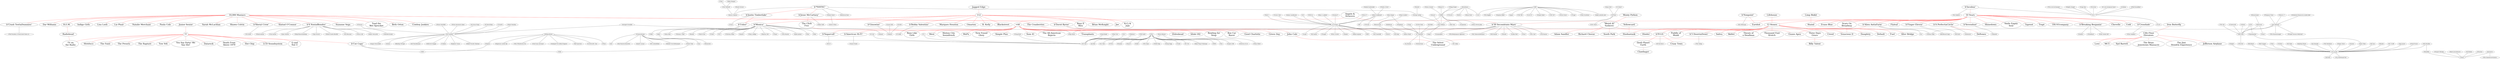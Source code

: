 strict graph "" {
	node [label="\N"];
	1	 [fontsize=30,
		height=0.4722222222222222,
		label="10,000 Maniacs",
		level=1,
		pos="12807.950000000037,1839.6700000000108",
		weight=185348,
		width=2.9444444444444446];
	1002	 [fontsize=30,
		height=0.4722222222222222,
		label="Indigo Girls",
		level=1,
		pos="14840.660000000024,-1811.400000000056",
		weight=175174,
		width=2.111111111111111];
	1 -- 1002	 [color=red];
	1272	 [fontsize=30,
		height=0.4722222222222222,
		label="Lisa Loeb",
		level=1,
		pos="8958.360000000015,639.0899999999824",
		weight=274835,
		width=1.8194444444444444];
	1 -- 1272	 [color=red];
	1279	 [fontsize=30,
		height=0.4722222222222222,
		label="Liz Phair",
		level=1,
		pos="8302.520000000019,-1316.7400000000293",
		weight=271289,
		width=1.625];
	1 -- 1279	 [color=red];
	1497	 [fontsize=30,
		height=0.4722222222222222,
		label="Natalie Merchant",
		level=1,
		pos="12496.370000000035,-2476.71000000002",
		weight=241734,
		width=3.1527777777777777];
	1 -- 1497	 [color=red];
	1605	 [fontsize=30,
		height=0.4722222222222222,
		label="Paula Cole",
		level=1,
		pos="8689.939999999973,4943.179999999986",
		weight=176111,
		width=2.0416666666666665];
	1 -- 1605	 [color=red];
	1716	 [fontsize=30,
		height=0.4722222222222222,
		label="R.E.M.",
		level=1,
		pos="12770.330000000022,8193.659999999996",
		weight=1314084,
		width=1.2777777777777777];
	1 -- 1716	 [color=red];
	1793	 [fontsize=30,
		height=0.4722222222222222,
		label="Sarah McLachlan",
		level=1,
		pos="13995.020000000035,5873.390000000003",
		weight=691754,
		width=3.25];
	1 -- 1793	 [color=red];
	1835	 [fontsize=30,
		height=0.4722222222222222,
		label="Shawn Colvin",
		level=1,
		pos="9497.71999999999,6622.7799999999925",
		weight=171442,
		width=2.5555555555555554];
	1 -- 1835	 [color=red];
	1839	 [fontsize=30,
		height=0.4722222222222222,
		label="b'Sheryl Crow'",
		level=1,
		pos="11413.960000000025,5871.279999999992",
		weight=605660,
		width=2.2777777777777777];
	1 -- 1839	 [color=red];
	1860	 [fontsize=30,
		height=0.4722222222222222,
		label="Sinéad O'Connor",
		level=1,
		pos="16382.820000000043,4281.469999999998",
		weight=431116,
		width=3.1944444444444446];
	1 -- 1860	 [color=red];
	19	 [fontsize=30,
		height=0.4722222222222222,
		label="b'4 Non\\nBlondes'",
		level=1,
		pos="16136.940000000015,6320.650000000005",
		weight=176534,
		width=2.9722222222222223];
	1 -- 19	 [color=red];
	1992	 [fontsize=30,
		height=0.4722222222222222,
		label="Suzanne Vega",
		level=1,
		pos="10103.010000000007,-1725.020000000015",
		weight=365231,
		width=2.736111111111111];
	1 -- 1992	 [color=red];
	2101	 [fontsize=30,
		height=0.4722222222222222,
		label="The Cranberries",
		level=1,
		pos="7030.800000000005,1876.7399999999934",
		weight=1000991,
		width=3.013888888888889];
	1 -- 2101	 [color=red];
	2331	 [fontsize=30,
		height=0.4722222222222222,
		label="Toad the\nWet Sprocket",
		level=1,
		pos="14307.420000000035,-3926.170000000019",
		weight=155873,
		width=4.5];
	1 -- 2331	 [color=red];
	248	 [fontsize=30,
		height=0.4722222222222222,
		label="Beth Orton",
		level=1,
		pos="16209.160000000033,334.6999999999596",
		weight=312380,
		width=2.0277777777777777];
	1 -- 248	 [color=red];
	500	 [fontsize=30,
		height=0.4722222222222222,
		label="Cowboy Junkies",
		level=1,
		pos="10854.600000000002,-3662.4500000000307",
		weight=137255,
		width=3.0416666666666665];
	1 -- 500	 [color=red];
	504	 [fontsize=30,
		height=0.4722222222222222,
		label="b'Crash Test\\nDummies'",
		level=1,
		pos="17055.650000000038,-2139.320000000018",
		weight=186053,
		width=4.152777777777778];
	1 -- 504	 [color=red];
	545	 [fontsize=30,
		height=0.4722222222222222,
		label="Dar Williams",
		level=1,
		pos="8978.3,3109.6900000000055",
		weight=143227,
		width=2.3472222222222223];
	1 -- 545	 [color=red];
	554	 [fontsize=30,
		height=0.4722222222222222,
		label="b'David Byrne'",
		level=1,
		pos="16949.180000000008,2268.65999999999",
		weight=155448,
		width=2.2777777777777777];
	1 -- 554	 [color=red];
	1686	 [fontsize=30,
		height=0.4722222222222222,
		label=Radiohead,
		level=1,
		pos="12477.27,10983.830000000002",
		weight=2082607,
		width=2.0277777777777777];
	1716 -- 1686	 [color=red];
	1538	 [label="b'No Doubt'",
		level=2,
		pos="9365.146944668057,11796.72796017689"];
	1839 -- 1538;
	965	 [label="b'Hootie &\\nthe Blowfish'",
		level=2,
		pos="19875.87512217325,11353.435770986362"];
	19 -- 965;
	869	 [label="b'Gin Blossoms'",
		level=2,
		pos="13620.547114506833,8190.11756108662"];
	19 -- 869;
	2410	 [label="b'Veruca Salt'",
		level=2,
		pos="21169.725770986377,2581.7148778267765"];
	19 -- 2410;
	58	 [label="b'Alanis Morissette'",
		level=2,
		pos="13035.668336885581,5863.204716190816"];
	19 -- 58;
	1393	 [label="b'Meredith Brooks'",
		level=2,
		pos="15222.049432381638,12523.19332622887"];
	19 -- 1393;
	1871	 [label="b'Skunk Anansie'",
		level=2,
		pos="22339.48332622888,7235.540567618382"];
	19 -- 1871;
	1909	 [label="b'Soul Asylum'",
		level=2,
		pos="16594.385283809206,3219.3783368855725"];
	19 -- 1909;
	1080	 [label="b'Joan Osborne'",
		level=2,
		pos="14791.867658509345,5515.935190153831"];
	19 -- 1080;
	572	 [label="b'Deep Blue\\nSomething'",
		level=2,
		pos="17665.30189956421,12401.166291271973"];
	19 -- 572;
	1923	 [label="b'Spin Doctors'",
		level=2,
		pos="12918.080760615321,11700.939365962684"];
	19 -- 1923;
	911	 [fontsize=30,
		height=0.4722222222222222,
		label="Guano Apes",
		level=1,
		pos="4927.140000000005,650.9399999999769",
		weight=484215,
		width=2.3194444444444446];
	2101 -- 911	 [color=red];
	2217	 [label="b'The Presidents of the\\nUnited States of...'",
		level=2,
		pos="21631.331305198415,-6425.543169379015"];
	504 -- 2217;
	1091	 [fontsize=30,
		height=0.4722222222222222,
		label="John Cale",
		level=1,
		pos="19258.06000000003,1143.4599999999919",
		weight=123519,
		width=1.8888888888888888];
	554 -- 1091	 [color=red];
	2306	 [label="b'Thomas Dolby'",
		level=2,
		pos="16983.315897465498,2461.5900764404014"];
	554 -- 2306;
	10	 [fontsize=30,
		height=0.4722222222222222,
		label="b'*NSYNC'",
		level=1,
		pos="-20904.58000000001,5177.410000000001",
		weight=286836,
		width=1.625];
	1064	 [fontsize=30,
		height=0.4722222222222222,
		label="b'Jesse McCartney'",
		level=1,
		pos="-22669.83000000003,2849.1799999999957",
		weight=202719,
		width=3.2222222222222223];
	10 -- 1064	 [color=red];
	1143	 [fontsize=30,
		height=0.4722222222222222,
		label="b'Justin Timberlake'",
		level=1,
		pos="-18329.089999999997,6736.0399999999945",
		weight=972050,
		width=3.2777777777777777];
	10 -- 1143	 [color=red];
	1065	 [label="b'Jessica Simpson'",
		level=2,
		pos="-25100.29458891041,9836.22396418314"];
	10 -- 1065;
	1799	 [label="b'Savage Garden'",
		level=2,
		pos="-20380.1156763862,4595.058254477107"];
	10 -- 1799;
	1331	 [label="b'Mandy Moore'",
		level=2,
		pos="-19988.01412323487,11379.705982780339"];
	10 -- 1331;
	199	 [label="b'Backstreet Boys'",
		level=2,
		pos="-27168.65009711813,4912.8456735043155"];
	10 -- 199;
	2093	 [fontsize=30,
		height=0.4722222222222222,
		label="The Click\nFive",
		level=1,
		pos="-21931.369999999988,198.43999999997413",
		weight=111724,
		width=2.875];
	1064 -- 2093	 [color=red];
	958	 [label="b'Hilary Duff'",
		level=2,
		pos="-28828.410487494868,4024.10759075228"];
	1064 -- 958;
	2391	 [fontsize=30,
		height=0.4722222222222222,
		label="b'Usher'",
		level=1,
		pos="-15648.470000000012,8536.149999999994",
		weight=546757,
		width=1.125];
	1143 -- 2391	 [color=red];
	461	 [label="b'Ciara'",
		level=2,
		pos="-14957.46119290797,1450.144839135518"];
	1143 -- 461;
	1000	 [fontsize=30,
		height=0.4722222222222222,
		label="b'Incubus'",
		level=1,
		pos="-3458.3799999999974,-8167.220000000022",
		weight=1214650,
		width=1.4722222222222223];
	2	 [fontsize=30,
		height=0.4722222222222222,
		label="10 Years",
		level=1,
		pos="145.15999999998166,-3690.600000000035",
		weight=168158,
		width=1.6805555555555556];
	1000 -- 2	 [color=red];
	15	 [label="b'311'",
		level=2,
		pos="-7389.781729470938,-13051.137372967773"];
	1000 -- 15;
	808	 [label="b'Foo Fighters'",
		level=2,
		pos="-2847.8903283790205,-8658.645216183886"];
	1000 -- 808;
	14	 [fontsize=30,
		height=0.4722222222222222,
		label="b'30 Seconds\\nto Mars'",
		level=1,
		pos="-5284.489999999998,180.37000000001626",
		weight=723734,
		width=3.9444444444444446];
	2 -- 14	 [color=red];
	4	 [fontsize=30,
		height=0.4722222222222222,
		label="12 Stones",
		level=1,
		pos="-2232.0699999999997,8515.259999999995",
		weight=201699,
		width=1.8888888888888888];
	2 -- 4	 [color=red];
	1934	 [fontsize=30,
		height=0.4722222222222222,
		label=Staind,
		level=1,
		pos="2210.429999999995,-10221.310000000023",
		weight=597418,
		width=1.1944444444444444];
	2 -- 1934	 [color=red];
	139	 [fontsize=30,
		height=0.4722222222222222,
		label="b'A Perfect\\nCircle'",
		level=1,
		pos="4605.200000000015,-7619.770000000018",
		weight=766161,
		width=3.138888888888889];
	2 -- 139	 [color=red];
	675	 [fontsize=30,
		height=0.4722222222222222,
		label=Earshot,
		level=1,
		pos="805.4000000000015,428.2299999999941",
		weight=110482,
		width=1.4444444444444444];
	2 -- 675	 [color=red];
	1804	 [fontsize=30,
		height=0.4722222222222222,
		label="Scars On\nBroadway",
		level=1,
		pos="6261.02,-4703.960000000023",
		weight=111533,
		width=3.9444444444444446];
	2 -- 1804	 [color=red];
	1829	 [fontsize=30,
		height=0.4722222222222222,
		label="b'Sevendust'",
		level=1,
		pos="171.61000000000422,-8122.280000000029",
		weight=253569,
		width=1.9722222222222223];
	2 -- 1829	 [color=red];
	1841	 [fontsize=30,
		height=0.4722222222222222,
		label=Shinedown,
		level=1,
		pos="-2838.9299999999857,-9923.96000000001",
		weight=169326,
		width=2.0694444444444446];
	2 -- 1841	 [color=red];
	1883	 [fontsize=30,
		height=0.4722222222222222,
		label="Smile Empty\nSoul",
		level=1,
		pos="-3375.6500000000087,-6278.360000000025",
		weight=149344,
		width=3.5277777777777777];
	2 -- 1883	 [color=red];
	2011	 [fontsize=30,
		height=0.4722222222222222,
		label=Taproot,
		level=1,
		pos="2210.530000000006,-7138.300000000002",
		weight=212719,
		width=1.4444444444444444];
	2 -- 2011	 [color=red];
	2356	 [fontsize=30,
		height=0.4722222222222222,
		label=Trapt,
		level=1,
		pos="-2597.3299999999945,-619.030000000007",
		weight=315592,
		width=0.9861111111111112];
	2 -- 2356	 [color=red];
	2364	 [fontsize=30,
		height=0.4722222222222222,
		label=TRUSTcompany,
		level=1,
		pos="-5055.78999999999,-4502.570000000037",
		weight=128688,
		width=3.0833333333333335];
	2 -- 2364	 [color=red];
	349	 [fontsize=30,
		height=0.4722222222222222,
		label="b'Breaking Benjamin'",
		level=1,
		pos="3716.249999999998,-5345.34000000003",
		weight=568249,
		width=3.5];
	2 -- 349	 [color=red];
	439	 [fontsize=30,
		height=0.4722222222222222,
		label=Chevelle,
		level=1,
		pos="-1058.039999999979,-8517.620000000035",
		weight=404631,
		width=1.625];
	2 -- 439	 [color=red];
	482	 [fontsize=30,
		height=0.4722222222222222,
		label=Cold,
		level=1,
		pos="3915.3700000000063,-2787.4400000000396",
		weight=240430,
		width=0.8611111111111112];
	2 -- 482	 [color=red];
	511	 [fontsize=30,
		height=0.4722222222222222,
		label="b'Crossfade'",
		level=1,
		pos="-5490.779999999999,-6296.100000000034",
		weight=257392,
		width=1.9027777777777777];
	2 -- 511	 [color=red];
	752	 [fontsize=30,
		height=0.4722222222222222,
		label="Evans Blue",
		level=1,
		pos="-4559.269999999997,-1808.450000000009",
		weight=112431,
		width=2.111111111111111];
	2 -- 752	 [color=red];
	77	 [fontsize=30,
		height=0.4722222222222222,
		label="b'Alien Ant\\nFarm'",
		level=1,
		pos="3047.899999999998,-728.190000000026",
		weight=481750,
		width=3.0];
	2 -- 77	 [color=red];
	789	 [fontsize=30,
		height=0.4722222222222222,
		label="b'Finger Eleven'",
		level=1,
		pos="-3745.560000000005,-3386.7300000000105",
		weight=331711,
		width=2.5833333333333335];
	2 -- 789	 [color=red];
	804	 [fontsize=30,
		height=0.4722222222222222,
		label=Flyleaf,
		level=1,
		pos="-2256.1200000000026,917.6299999999865",
		weight=299290,
		width=1.2361111111111112];
	2 -- 804	 [color=red];
	1010	 [fontsize=30,
		height=0.4722222222222222,
		label="Iron Butterfly",
		level=1,
		pos="21004.920000000013,4068.4199999999773",
		weight=136163,
		width=2.375];
	5	 [fontsize=30,
		height=0.4722222222222222,
		label="13th Floor\nElevators",
		level=1,
		pos="24010.660000000073,2024.8599999999915",
		weight=128190,
		width=3.9722222222222223];
	1010 -- 5	 [color=red];
	1055	 [fontsize=30,
		height=0.4722222222222222,
		label="Jefferson Airplane",
		level=1,
		pos="27155.880000000012,3948.8299999999826",
		weight=542912,
		width=3.361111111111111];
	5 -- 1055	 [color=red];
	2279	 [fontsize=30,
		height=0.4722222222222222,
		label="The Velvet\nUnderground",
		level=1,
		pos="21113.35000000002,-178.55000000002474",
		weight=848202,
		width=4.777777777777778];
	5 -- 2279	 [color=red];
	1298	 [fontsize=30,
		height=0.4722222222222222,
		label=Love,
		level=1,
		pos="22162.350000000035,6320.24",
		weight=208521,
		width=0.9166666666666666];
	5 -- 1298	 [color=red];
	1376	 [fontsize=30,
		height=0.4722222222222222,
		label=MC5,
		level=1,
		pos="27339.13000000005,774.8099999999768",
		weight=121515,
		width=0.8888888888888888];
	5 -- 1376	 [color=red];
	1996	 [fontsize=30,
		height=0.4722222222222222,
		label="Syd Barrett",
		level=1,
		pos="24757.29000000003,5596.569999999996",
		weight=235456,
		width=2.0972222222222223];
	5 -- 1996	 [color=red];
	2081	 [fontsize=30,
		height=0.4722222222222222,
		label="The Brian\nJonestown Massacre",
		level=1,
		pos="25761.040000000023,-1629.360000000032",
		weight=130555,
		width=6.069444444444445];
	5 -- 2081	 [color=red];
	2166	 [fontsize=30,
		height=0.4722222222222222,
		label="The Jimi\nHendrix Experience",
		level=1,
		pos="22984.639999999992,-2339.4499999999935",
		weight=495688,
		width=5.569444444444445];
	5 -- 2166	 [color=red];
	1024	 [fontsize=30,
		height=0.4722222222222222,
		label="Jagged Edge",
		level=1,
		pos="-18626.559999999998,11779.65000000002",
		weight=120661,
		width=2.4583333333333335];
	3	 [fontsize=30,
		height=0.4722222222222222,
		label=112,
		level=1,
		pos="-14105.239999999998,13933.489999999998",
		weight=145079,
		width=0.7083333333333334];
	1024 -- 3	 [color=red];
	1083	 [fontsize=30,
		height=0.4722222222222222,
		label=Joe,
		level=1,
		pos="-16237.370000000032,17640.11999999998",
		weight=135278,
		width=0.6805555555555556];
	3 -- 1083	 [color=red];
	3 -- 2391	 [color=red];
	1167	 [fontsize=30,
		height=0.4722222222222222,
		label="K-Ci &\nJoJo",
		level=1,
		pos="-18424.000000000015,14042.740000000009",
		weight=113379,
		width=2.4444444444444446];
	3 -- 1167	 [color=red];
	1350	 [fontsize=30,
		height=0.4722222222222222,
		label="Marques Houston",
		level=1,
		pos="-18008.20000000002,16216.410000000033",
		weight=101278,
		width=3.2916666666666665];
	3 -- 1350	 [color=red];
	1448	 [fontsize=30,
		height=0.4722222222222222,
		label="b'Monica'",
		level=1,
		pos="-9913.589999999982,17093.589999999997",
		weight=154430,
		width=1.3472222222222223];
	3 -- 1448	 [color=red];
	1565	 [fontsize=30,
		height=0.4722222222222222,
		label=Omarion,
		level=1,
		pos="-11346.930000000022,10916.960000000006",
		weight=160896,
		width=1.6111111111111112];
	3 -- 1565	 [color=red];
	1736	 [fontsize=30,
		height=0.4722222222222222,
		label="R. Kelly",
		level=1,
		pos="-13007.589999999997,9590.640000000003",
		weight=377998,
		width=1.4444444444444444];
	3 -- 1736	 [color=red];
	283	 [fontsize=30,
		height=0.4722222222222222,
		label=Blackstreet,
		level=1,
		pos="-14127.629999999994,18195.80999999999",
		weight=101549,
		width=2.0694444444444446];
	3 -- 283	 [color=red];
	310	 [fontsize=30,
		height=0.4722222222222222,
		label="b'Bobby Valentino'",
		level=1,
		pos="-9661.690000000013,14840.35000000002",
		weight=106056,
		width=3.0416666666666665];
	3 -- 310	 [color=red];
	342	 [fontsize=30,
		height=0.4722222222222222,
		label="Boyz II\nMen",
		level=1,
		pos="-10332.580000000013,12794.029999999995",
		weight=224997,
		width=2.4444444444444446];
	3 -- 342	 [color=red];
	353	 [fontsize=30,
		height=0.4722222222222222,
		label="Brian McKnight",
		level=1,
		pos="-16385.989999999983,11088.429999999978",
		weight=143823,
		width=2.8333333333333335];
	3 -- 353	 [color=red];
	870	 [fontsize=30,
		height=0.4722222222222222,
		label="b'Ginuwine'",
		level=1,
		pos="-12058.779999999999,17637.360000000008",
		weight=139416,
		width=1.75];
	3 -- 870	 [color=red];
	339	 [fontsize=30,
		height=0.4722222222222222,
		label="Boys Like\nGirls",
		level=1,
		pos="-19141.61,-1139.8200000000334",
		weight=282131,
		width=3.013888888888889];
	2093 -- 339	 [color=red];
	1091 -- 2279	 [color=red];
	1137	 [fontsize=30,
		height=0.4722222222222222,
		label="Junior Senior",
		level=1,
		pos="8662.710000000026,22506.14999999998",
		weight=205844,
		width=2.4583333333333335];
	6	 [fontsize=30,
		height=0.4722222222222222,
		label="!!!",
		level=1,
		pos="8185.289999999994,18159.320000000007",
		weight=291033,
		width=0.3611111111111111];
	1137 -- 6	 [color=red];
	1237	 [fontsize=30,
		height=0.4722222222222222,
		label="LCD Soundsystem",
		level=1,
		pos="7824.68000000002,13937.989999999994",
		weight=622881,
		width=3.486111111111111];
	6 -- 1237	 [color=red];
	1677	 [fontsize=30,
		height=0.4722222222222222,
		label="Q and\nNot U",
		level=1,
		pos="4550.779999999981,21686.909999999996",
		weight=112957,
		width=2.5555555555555554];
	6 -- 1677	 [color=red];
	2369	 [fontsize=30,
		height=0.4722222222222222,
		label="TV on\nthe Radio",
		level=1,
		pos="10334.000000000031,12980.779999999988",
		weight=590113,
		width=3.25];
	6 -- 2369	 [color=red];
	1845	 [fontsize=30,
		height=0.4722222222222222,
		label=Shitdisco,
		level=1,
		pos="12719.700000000008,16237.579999999994",
		weight=138693,
		width=1.6944444444444444];
	6 -- 1845	 [color=red];
	2129	 [fontsize=30,
		height=0.4722222222222222,
		label="The Faint",
		level=1,
		pos="11967.240000000007,20309.059999999987",
		weight=374938,
		width=1.7638888888888888];
	6 -- 2129	 [color=red];
	2216	 [fontsize=30,
		height=0.4722222222222222,
		label="The Presets",
		level=1,
		pos="5914.220000000021,14575.309999999987",
		weight=259093,
		width=2.25];
	6 -- 2216	 [color=red];
	2226	 [fontsize=30,
		height=0.4722222222222222,
		label="The Rapture",
		level=1,
		pos="3814.1700000000183,19801.619999999995",
		weight=380859,
		width=2.3194444444444446];
	6 -- 2226	 [color=red];
	2339	 [fontsize=30,
		height=0.4722222222222222,
		label="Tom Vek",
		level=1,
		pos="10704.23000000001,15539.439999999999",
		weight=132242,
		width=1.6805555555555556];
	6 -- 2339	 [color=red];
	2485	 [fontsize=30,
		height=0.4722222222222222,
		label="You Say Party! We\nSay Die!",
		level=1,
		pos="12963.960000000017,18379.909999999993",
		weight=102248,
		width=5.444444444444445];
	6 -- 2485	 [color=red];
	520	 [fontsize=30,
		height=0.4722222222222222,
		label="b'Cut Copy'",
		level=1,
		pos="4857.33000000002,16282.299999999992",
		weight=416442,
		width=1.75];
	6 -- 520	 [color=red];
	547	 [fontsize=30,
		height=0.4722222222222222,
		label=Datarock,
		level=1,
		pos="6533.880000000008,22547.57000000001",
		weight=196999,
		width=1.6805555555555556];
	6 -- 547	 [color=red];
	568	 [fontsize=30,
		height=0.4722222222222222,
		label="Death From\nAbove 1979",
		level=1,
		pos="3431.630000000012,17859.47",
		weight=395895,
		width=4.777777777777778];
	6 -- 568	 [color=red];
	968	 [fontsize=30,
		height=0.4722222222222222,
		label="Hot Chip",
		level=1,
		pos="10786.68,22092.060000000005",
		weight=581254,
		width=1.625];
	6 -- 968	 [color=red];
	56	 [label="b'Akon'",
		level=2,
		pos="-13113.532972449808,6691.905877745367"];
	2391 -- 56;
	1507	 [label="b'Nelly'",
		level=2,
		pos="-18183.40702755023,10380.394122254622"];
	2391 -- 1507;
	119	 [fontsize=30,
		height=0.4722222222222222,
		label="Angels &\nAirwaves",
		level=1,
		pos="-8074.059999999998,-1602.3100000000168",
		weight=263925,
		width=3.7083333333333335];
	119 -- 14	 [color=red];
	8	 [fontsize=30,
		height=0.4722222222222222,
		label="+44",
		level=1,
		pos="-13510.93,-2870.7900000000254",
		weight=133149,
		width=0.7083333333333334];
	119 -- 8	 [color=red];
	1591	 [label="b'Papa Roach'",
		level=2,
		pos="-5264.620425523335,963.8249012338774"];
	14 -- 1591;
	2231	 [label="b'The Red\\nJumpsuit Apparatus'",
		level=2,
		pos="-2479.7694554097106,1580.6145439526126"];
	14 -- 2231;
	1484	 [label="b'My Chemical\\nRomance'",
		level=2,
		pos="-10744.761912596776,3261.6033739868044"];
	14 -- 1484;
	1187	 [label="b'Kill Hannah'",
		level=2,
		pos="-5443.446595813235,-6087.269209870875"];
	14 -- 1187;
	1648	 [label="b'Placebo'",
		level=2,
		pos="-6851.3134937738,137.36222875519798"];
	14 -- 1648;
	1266	 [label="b'Linkin Park'",
		level=2,
		pos="-2159.2317316171975,-64.38063231949218"];
	14 -- 1266;
	1474	 [label="b'Muse'",
		level=2,
		pos="-1919.3918654544395,5470.425104565663"];
	14 -- 1474;
	2277	 [label="b'The Used'",
		level=2,
		pos="-6057.644316733153,1543.8280783969121"];
	14 -- 2277;
	2229	 [label="b'The Rasmus'",
		level=2,
		pos="-8365.723373986839,-5279.901912596778"];
	14 -- 2229;
	1292	 [label="b'Lostprophets'",
		level=2,
		pos="-4584.367728023695,-1221.9902722951492"];
	14 -- 1292;
	1395	 [fontsize=30,
		height=0.4722222222222222,
		label=Mest,
		level=1,
		pos="-11441.810000000012,1999.799999999982",
		weight=124315,
		width=0.9166666666666666];
	8 -- 1395	 [color=red];
	1460	 [fontsize=30,
		height=0.4722222222222222,
		label="Motion City\nSoundtrack",
		level=1,
		pos="-9574.289999999986,1401.419999999981",
		weight=388212,
		width=4.541666666666667];
	8 -- 1460	 [color=red];
	1479	 [fontsize=30,
		height=0.4722222222222222,
		label=MxPx,
		level=1,
		pos="-13037.809999999994,937.809999999995",
		weight=284328,
		width=1.0416666666666667];
	8 -- 1479	 [color=red];
	1514	 [fontsize=30,
		height=0.4722222222222222,
		label="New Found\nGlory",
		level=1,
		pos="-14400.529999999999,2581.87999999998",
		weight=442726,
		width=3.486111111111111];
	8 -- 1514	 [color=red];
	1857	 [fontsize=30,
		height=0.4722222222222222,
		label="Simple Plan",
		level=1,
		pos="-13939.440000000024,-7362.3700000000235",
		weight=581407,
		width=2.236111111111111];
	8 -- 1857	 [color=red];
	1978	 [fontsize=30,
		height=0.4722222222222222,
		label="b'Sugarcult'",
		level=1,
		pos="-12140.060000000012,-7160.680000000019",
		weight=411221,
		width=1.7638888888888888];
	8 -- 1978	 [color=red];
	1981	 [fontsize=30,
		height=0.4722222222222222,
		label="Sum 41",
		level=1,
		pos="-9779.039999999979,-5609.100000000012",
		weight=781181,
		width=1.4444444444444444];
	8 -- 1981	 [color=red];
	2042	 [fontsize=30,
		height=0.4722222222222222,
		label="The All-American\nRejects",
		level=1,
		pos="-16046.940000000017,-7728.400000000044",
		weight=756405,
		width=4.944444444444445];
	8 -- 2042	 [color=red];
	8 -- 339	 [color=red];
	2355	 [fontsize=30,
		height=0.4722222222222222,
		label=Transplants,
		level=1,
		pos="-9587.490000000002,-3706.5900000000174",
		weight=144169,
		width=2.1805555555555554];
	8 -- 2355	 [color=red];
	2488	 [fontsize=30,
		height=0.4722222222222222,
		label=Zebrahead,
		level=1,
		pos="-16539.410000000025,-547.3999999999933",
		weight=201808,
		width=2.0277777777777777];
	8 -- 2488	 [color=red];
	290	 [fontsize=30,
		height=0.4722222222222222,
		label="blink-182",
		level=1,
		pos="-16359.330000000002,-5623.92000000003",
		weight=1110300,
		width=1.6944444444444444];
	8 -- 290	 [color=red];
	333	 [fontsize=30,
		height=0.4722222222222222,
		label="Bowling for\nSoup",
		level=1,
		pos="-10090.990000000013,-7755.550000000018",
		weight=332257,
		width=3.388888888888889];
	8 -- 333	 [color=red];
	336	 [fontsize=30,
		height=0.4722222222222222,
		label="Box Car\nRacer",
		level=1,
		pos="-18495.389999999963,-5122.390000000013",
		weight=263873,
		width=2.9722222222222223];
	8 -- 336	 [color=red];
	892	 [fontsize=30,
		height=0.4722222222222222,
		label="Good Charlotte",
		level=1,
		pos="-16141.100000000028,1450.3999999999824",
		weight=710957,
		width=2.8333333333333335];
	8 -- 892	 [color=red];
	906	 [fontsize=30,
		height=0.4722222222222222,
		label="Green Day",
		level=1,
		pos="-17450.100000000013,-3140.480000000013",
		weight=1471585,
		width=2.0277777777777777];
	8 -- 906	 [color=red];
	97	 [fontsize=30,
		height=0.4722222222222222,
		label="b'American Hi-Fi'",
		level=1,
		pos="-10182.179999999986,-933.9900000000061",
		weight=214134,
		width=2.763888888888889];
	8 -- 97	 [color=red];
	1257	 [fontsize=30,
		height=0.4722222222222222,
		label=Lifehouse,
		level=1,
		pos="874.920000000011,8716.3",
		weight=626378,
		width=1.8194444444444444];
	1257 -- 4	 [color=red];
	1652	 [fontsize=30,
		height=0.4722222222222222,
		label="b'P.O.D.'",
		level=1,
		pos="2678.5099999999893,7197.529999999987",
		weight=523021,
		width=1.2638888888888888];
	4 -- 1652	 [color=red];
	1672	 [fontsize=30,
		height=0.4722222222222222,
		label="Puddle of\nMudd",
		level=1,
		pos="-6875.220000000001,8153.959999999981",
		weight=394073,
		width=3.1527777777777777];
	4 -- 1672	 [color=red];
	17	 [fontsize=30,
		height=0.4722222222222222,
		label="b'3 Doors\\nDown'",
		level=1,
		pos="-2197.7499999999927,12526.199999999997",
		weight=949527,
		width=2.875];
	4 -- 17	 [color=red];
	1780	 [fontsize=30,
		height=0.4722222222222222,
		label=Saliva,
		level=1,
		pos="-4815.7099999999955,12724.640000000007",
		weight=316243,
		width=1.1388888888888888];
	4 -- 1780	 [color=red];
	1869	 [fontsize=30,
		height=0.4722222222222222,
		label=Skillet,
		level=1,
		pos="-3009.5699999999997,4571.769999999991",
		weight=150854,
		width=1.125];
	4 -- 1869	 [color=red];
	2204	 [fontsize=30,
		height=0.4722222222222222,
		label="Theory of\na Deadman",
		level=1,
		pos="221.5199999999968,11146.250000000004",
		weight=172224,
		width=4.263888888888889];
	4 -- 2204	 [color=red];
	2310	 [fontsize=30,
		height=0.4722222222222222,
		label="Thousand Foot\nKrutch",
		level=1,
		pos="-7786.880000000008,6288.509999999996",
		weight=111872,
		width=4.361111111111111];
	4 -- 2310	 [color=red];
	2312	 [fontsize=30,
		height=0.4722222222222222,
		label="Three Days\nGrace",
		level=1,
		pos="-3852.0800000000163,15140.639999999996",
		weight=560425,
		width=3.638888888888889];
	4 -- 2312	 [color=red];
	964	 [fontsize=30,
		height=0.4722222222222222,
		label=Hoobastank,
		level=1,
		pos="-74.1499999999869,13437.990000000002",
		weight=713239,
		width=2.236111111111111];
	4 -- 964	 [color=red];
	507	 [fontsize=30,
		height=0.4722222222222222,
		label=Creed,
		level=1,
		pos="2158.1000000000186,10566.439999999991",
		weight=566764,
		width=1.1388888888888888];
	4 -- 507	 [color=red];
	548	 [fontsize=30,
		height=0.4722222222222222,
		label=Daughtry,
		level=1,
		pos="-216.61000000000058,5422.9899999999925",
		weight=206038,
		width=1.6944444444444444];
	4 -- 548	 [color=red];
	578	 [fontsize=30,
		height=0.4722222222222222,
		label=Default,
		level=1,
		pos="-5792.8399999999965,11237.03999999999",
		weight=186893,
		width=1.3333333333333333];
	4 -- 578	 [color=red];
	831	 [fontsize=30,
		height=0.4722222222222222,
		label=Fuel,
		level=1,
		pos="-6879.649999999994,9899.199999999997",
		weight=373212,
		width=0.8194444444444444];
	4 -- 831	 [color=red];
	89	 [fontsize=30,
		height=0.4722222222222222,
		label="Alter Bridge",
		level=1,
		pos="-5624.4699999999975,5833.569999999995",
		weight=231894,
		width=2.1805555555555554];
	4 -- 89	 [color=red];
	960	 [fontsize=30,
		height=0.4722222222222222,
		label=Hinder,
		level=1,
		pos="-4829.1600000000035,4139.059999999986",
		weight=283860,
		width=1.2361111111111112];
	4 -- 960	 [color=red];
	1264	 [fontsize=30,
		height=0.4722222222222222,
		label="Limp Bizkit",
		level=1,
		pos="2483.6500000000087,-13176.25000000003",
		weight=809599,
		width=2.0277777777777777];
	1264 -- 1934	 [color=red];
	580	 [fontsize=30,
		height=0.4722222222222222,
		label=Deftones,
		level=1,
		pos="5929.62999999999,-9789.150000000034",
		weight=694891,
		width=1.6805555555555556];
	139 -- 580	 [color=red];
	182	 [label="b'Audioslave'",
		level=2,
		pos="7006.17081149522,-5604.210207172292"];
	139 -- 182;
	347	 [label="b'Brandy'",
		level=2,
		pos="-4907.262417750564,20867.878357249887"];
	1448 -- 347;
	765	 [label="b'Faith Evans'",
		level=2,
		pos="-10857.162089312467,18345.171895562362"];
	1448 -- 765;
	2370	 [label="b'Tweet'",
		level=2,
		pos="-8970.017910687533,15842.00810443765"];
	1448 -- 2370;
	2330	 [label="b'TLC'",
		level=2,
		pos="-11465.798268453687,17311.38582267126"];
	1448 -- 2330;
	457	 [label="b'Christina Milian'",
		level=2,
		pos="-10131.385822671265,15541.381731546353"];
	1448 -- 457;
	98	 [label="b'Amerie'",
		level=2,
		pos="-6809.173463092695,16657.9983546575"];
	1448 -- 98;
	1357	 [label="b'Mary J.\\nBlige'",
		level=2,
		pos="-9477.998354657484,20198.006536907327"];
	1448 -- 1357;
	1183	 [label="b'Keyshia Cole'",
		level=2,
		pos="-11264.296596444503,17888.81149074974"];
	1448 -- 1183;
	2008	 [label="b'Tamia'",
		level=2,
		pos="-10306.37728508489,18610.990302393744"];
	1448 -- 2008;
	2341	 [label="b'Toni Braxton'",
		level=2,
		pos="-11430.990302393748,16700.802714915113"];
	1448 -- 2341;
	1039	 [label="b'Janet Jackson'",
		level=2,
		pos="-10708.811490749744,15742.883403555486"];
	1448 -- 1039;
	1480	 [label="b'Mya'",
		level=2,
		pos="-9520.802714915131,15576.189697606282"];
	1448 -- 1480;
	1172	 [label="b'Kelis'",
		level=2,
		pos="-7212.17680711098,15503.147018500502"];
	1448 -- 1172;
	163	 [label="b'Ashanti'",
		level=2,
		pos="-3843.9887904250645,18664.739140339574"];
	1448 -- 163;
	76	 [label="b'Alicia Keys'",
		level=2,
		pos="-6732.704037001022,22496.41638577804"];
	1448 -- 76;
	594	 [label="b\"Destiny's Child\"",
		level=2,
		pos="-12736.819766272267,15731.049797675652"];
	1448 -- 594;
	1451	 [fontsize=30,
		height=0.4722222222222222,
		label="Monty Python",
		level=1,
		pos="8442.250000000007,-13566.280000000032",
		weight=174941,
		width=2.5555555555555554];
	7	 [fontsize=30,
		height=0.4722222222222222,
		label="\"Weird Al\"\nYankovic",
		level=1,
		pos="10948.81000000003,-11244.869999999992",
		weight=286194,
		width=3.9166666666666665];
	1451 -- 7	 [color=red];
	1722	 [fontsize=30,
		height=0.4722222222222222,
		label="Richard Cheese",
		level=1,
		pos="11674.090000000015,-14324.56000000002",
		weight=214574,
		width=3.0];
	7 -- 1722	 [color=red];
	2027	 [fontsize=30,
		height=0.4722222222222222,
		label="Tenacious D",
		level=1,
		pos="8882.970000000008,-7766.500000000021",
		weight=688606,
		width=2.3472222222222223];
	7 -- 2027	 [color=red];
	1915	 [fontsize=30,
		height=0.4722222222222222,
		label="South Park",
		level=1,
		pos="12759.080000000038,-8801.730000000029",
		weight=145323,
		width=2.0694444444444446];
	7 -- 1915	 [color=red];
	36	 [fontsize=30,
		height=0.4722222222222222,
		label="Adam Sandler",
		level=1,
		pos="14218.670000000013,-11739.070000000025",
		weight=115794,
		width=2.6527777777777777];
	7 -- 36	 [color=red];
	1540	 [fontsize=30,
		height=0.4722222222222222,
		label="b'Nonpoint'",
		level=1,
		pos="1820.1799999999967,2436.449999999988",
		weight=166970,
		width=1.6805555555555556];
	1540 -- 675	 [color=red];
	665	 [label="b'Dry Kill\\nLogic'",
		level=2,
		pos="3233.9973441105412,5234.353256656313"];
	1540 -- 665;
	505	 [fontsize=30,
		height=0.4722222222222222,
		label="Crazy Town",
		level=1,
		pos="5172.840000000022,9284.249999999996",
		weight=241640,
		width=2.236111111111111];
	1652 -- 505	 [color=red];
	9	 [fontsize=30,
		height=0.4722222222222222,
		label="(hed) Planet\nEarth",
		level=1,
		pos="4966.160000000022,6297.189999999999",
		weight=116026,
		width=3.625];
	1652 -- 9	 [color=red];
	993	 [label="b'Ill Ni\xc3\xb1o'",
		level=2,
		pos="714.8708689486011,1243.313861206634"];
	1652 -- 993;
	469	 [fontsize=30,
		height=0.4722222222222222,
		label=Clawfinger,
		level=1,
		pos="4120.049999999997,4584.839999999995",
		weight=141198,
		width=1.9722222222222223];
	9 -- 469	 [color=red];
	1686 -- 2369	 [color=red];
	2084	 [label="b'The Calling'",
		level=2,
		pos="-2144.105051849263,18795.62506805858"];
	17 -- 2084;
	1804 -- 2027	 [color=red];
	1870	 [label="b'Skindred'",
		level=2,
		pos="209.02908484356522,-14391.822908103666"];
	1829 -- 1870;
	754	 [label="b'Eve 6'",
		level=2,
		pos="-10231.614429281217,-13132.815628740133"];
	1978 -- 754;
	1524	 [label="b'Nickelback'",
		level=2,
		pos="5138.404626305015,-6004.325392788206"];
	349 -- 1524;
	1654	 [label="b'Poets of\\nthe Fall'",
		level=2,
		pos="3386.757303605904,-6056.4173131525395"];
	349 -- 1654;
	1821	 [label="b'Seether'",
		level=2,
		pos="4045.7426963940925,-4634.262686847521"];
	349 -- 1821;
	452	 [label="b'Chris Daughtry'",
		level=2,
		pos="-11181.719701681533,-8927.026410276085"];
	511 -- 452;
	77 -- 911	 [color=red];
	1274	 [label="b'Lit'",
		level=2,
		pos="2021.0615875460808,456.0348113166656"];
	77 -- 1274;
	297	 [label="b'Bloodhound Gang'",
		level=2,
		pos="7155.253649815706,-5465.089245266797"];
	77 -- 297;
	1186	 [label="b'Kid Rock'",
		level=2,
		pos="-5308.214946555923,-3264.684733671419"];
	789 -- 1186;
	269	 [fontsize=30,
		height=0.4722222222222222,
		label="Billy Talent",
		level=1,
		pos="-3671.4899999999834,17910.150000000023",
		weight=515568,
		width=2.0416666666666665];
	2312 -- 269	 [color=red];
	2478	 [fontsize=30,
		height=0.4722222222222222,
		label=Yellowcard,
		level=1,
		pos="1920.4700000000175,14253.04000000003",
		weight=638817,
		width=2.0416666666666665];
	2478 -- 964	 [color=red];
	1615	 [label="b'P. Diddy'",
		level=2,
		pos="-6590.175269975844,15467.198769130482"];
	310 -- 1615;
	26	 [label="b'Aaliyah'",
		level=2,
		pos="-9026.706787615443,23125.08270611437"];
	870 -- 26;
	1313	 [label="b'M83'",
		level=2,
		pos="3492.0954250001814,15512.286958387082"];
	520 -- 1313;
	2476	 [label="b'Yelle'",
		level=2,
		pos="4664.826739596785,16623.608643749947"];
	520 -- 2476;
	1882	 [label="b'Smash Mouth'",
		level=2,
		pos="-7472.622978619842,642.5387387184628"];
	97 -- 1882;
	436	 [label="b'Cher'",
		level=2,
		pos="-33492.27236993229,19153.023965600965"];
	863	 [label="b'Geri Halliwell'",
		level=2,
		pos="-29296.270840014455,14494.66020027037"];
	436 -- 863;
	1212	 [label="b'Kylie Minogue'",
		level=2,
		pos="-33492.28521832601,19152.978154648892"];
	1212 -- 863;
	1685	 [label="b'Rachel Stevens'",
		level=2,
		pos="-29296.209816641087,14494.788173551115"];
	1685 -- 1065;
	863 -- 1065;
	28	 [label="b'ABC'",
		level=2,
		pos="-17757.601468603534,1683.6444124442978"];
	1894	 [label="b'Soft Cell'",
		level=2,
		pos="-17233.096368239167,1101.3736063415354"];
	28 -- 1894;
	669	 [label="b'Duran Duran'",
		level=2,
		pos="-17233.096749210483,1101.370145287291"];
	28 -- 669;
	2417	 [label="b'Visage'",
		level=2,
		pos="-17233.09683524602,1101.369467674892"];
	28 -- 2417;
	2016	 [label="b'Tears for\\nFears'",
		level=2,
		pos="-17233.096448603785,1101.3727968850153"];
	28 -- 2016;
	35	 [label="b'Adam and\\nthe Ants'",
		level=2,
		pos="-17233.096482507586,1101.3724705583836"];
	28 -- 35;
	2082	 [label="b'The Buggles'",
		level=2,
		pos="-17233.096677591057,1101.370733354216"];
	28 -- 2082;
	1916	 [label="b'Spandau Ballet'",
		level=2,
		pos="-17233.096617175637,1101.3712484924008"];
	28 -- 1916;
	1041	 [label="b'Japan'",
		level=2,
		pos="-17233.09641865958,1101.3730922826699"];
	28 -- 1041;
	2006	 [label="b'Talk Talk'",
		level=2,
		pos="-17233.096392040825,1101.3733609451401"];
	28 -- 2006;
	1254	 [label="b'Level 42'",
		level=2,
		pos="-17233.09656561855,1101.371703453583"];
	28 -- 1254;
	49	 [label="b'a-ha'",
		level=2,
		pos="-18282.105997006496,2265.9201464317894"];
	28 -- 49;
	1856	 [label="b'Simple Minds'",
		level=2,
		pos="-17233.096521171472,1101.3721081848753"];
	28 -- 1856;
	1348	 [label="b'Markus Schulz'",
		level=2,
		pos="-16708.58678362175,519.1435263429494"];
	29	 [label="b'Above &\\nBeyond'",
		level=2,
		pos="-17233.09211401274,1101.4116278648153"];
	1348 -- 29;
	749	 [label="b'Eurythmics'",
		level=2,
		pos="-18806.6103950502,2848.1968111643373"];
	365	 [label="b'Bryan Ferry'",
		level=2,
		pos="-18282.105253961243,2265.9264371725867"];
	749 -- 365;
	27	 [label="b'ABBA'",
		level=2,
		pos="-19331.11462768886,3430.474589774819"];
	749 -- 27;
	2380	 [label="b'Ultravox'",
		level=2,
		pos="-18282.105273289344,2265.9262300861074"];
	749 -- 2380;
	245	 [label="b'Berlin'",
		level=2,
		pos="-18282.10523642355,2265.9266283820916"];
	749 -- 245;
	749 -- 49;
	843	 [label="b'Gabriel &\\nDresden'",
		level=2,
		pos="-16708.586779363148,519.1435839759151"];
	843 -- 29;
	1338	 [label="b'Marco V'",
		level=2,
		pos="-17233.09211872344,1101.411564941457"];
	20	 [label="b'4 Strings'",
		level=2,
		pos="-17757.597439927515,1683.6797895777918"];
	1338 -- 20;
	29 -- 20;
	366	 [label="b'BT'",
		level=2,
		pos="-16708.586771439193,519.1436921931227"];
	29 -- 366;
	442	 [label="b'Chicane'",
		level=2,
		pos="-16708.586775306932,519.143639210407"];
	29 -- 442;
	63	 [label="b'Alcazar'",
		level=2,
		pos="-19331.118453758463,3430.458254299886"];
	33	 [label="b'Ace of\\nBase'",
		level=2,
		pos="-19855.618644998212,4012.753724966188"];
	63 -- 33;
	1922	 [label="b'Spice Girls'",
		level=2,
		pos="-18806.614117684905,2848.178157650881"];
	25	 [label="b'A*Teens'",
		level=2,
		pos="-19331.116847709258,3430.463980668873"];
	1922 -- 25;
	1695	 [label="b'Rank 1'",
		level=2,
		pos="-17233.09209366198,1101.4119047718696"];
	1695 -- 20;
	627	 [label="b'DJ BoBo'",
		level=2,
		pos="-18806.60809282233,2848.2161111396044"];
	13	 [label="b'2 Unlimited'",
		level=2,
		pos="-19331.113372640757,3430.4848713148176"];
	627 -- 13;
	562	 [label="b'Dead or\\nAlive'",
		level=2,
		pos="-18282.10418633007,2265.9356334167596"];
	205	 [label="b'Bananarama'",
		level=2,
		pos="-18806.609412711317,2848.205044706262"];
	562 -- 205;
	646	 [label="b'Donna Summer'",
		level=2,
		pos="-18806.60945308373,2848.204584082431"];
	646 -- 27;
	497	 [label="b'Cosmic Gate'",
		level=2,
		pos="-17233.092090134334,1101.411953645108"];
	497 -- 20;
	155	 [label="b'Armin van\\nBuuren'",
		level=2,
		pos="-17233.092086760385,1101.4120006406165"];
	155 -- 20;
	991	 [label="b'iiO'",
		level=2,
		pos="-17233.092083530457,1101.4120458645402"];
	991 -- 20;
	1423	 [label="b'Milk Inc.'",
		level=2,
		pos="-17233.09208043557,1101.4120894151902"];
	1423 -- 20;
	1211	 [label="b'Kyau vs.\\nAlbert'",
		level=2,
		pos="-17233.09207746762,1101.412131383774"];
	1211 -- 20;
	319	 [label="b'Boney M.'",
		level=2,
		pos="-18806.609438470652,2848.2047485599205"];
	319 -- 27;
	73	 [label="b'Alice Deejay'",
		level=2,
		pos="-18282.102756167922,2265.948080060035"];
	73 -- 20;
	2407	 [label="b'Vengaboys'",
		level=2,
		pos="-18806.60806717113,2848.216439519155"];
	73 -- 2407;
	1808	 [label="b'S Club\\n7'",
		level=2,
		pos="-18806.613523831627,2848.181002721335"];
	1808 -- 25;
	1999	 [label="b'System F'",
		level=2,
		pos="-17233.092074618966,1101.4121718549077"];
	1999 -- 20;
	25 -- 33;
	872	 [label="b'Girls Aloud'",
		level=2,
		pos="-18806.613119669237,2848.183157881408"];
	25 -- 872;
	1763	 [label="b'Roxette'",
		level=2,
		pos="-19855.626272919893,4012.7377283061114"];
	1763 -- 1799;
	2413	 [label="b'Village People'",
		level=2,
		pos="-18806.609425059447,2848.2049017253603"];
	2413 -- 27;
	172	 [label="b'ATB'",
		level=2,
		pos="-17233.092059677438,1101.4123872887621"];
	20 -- 172;
	986	 [label="b'Ian Van\\nDahl'",
		level=2,
		pos="-17233.092064286102,1101.4123202607707"];
	20 -- 986;
	1997	 [label="b'Sylver'",
		level=2,
		pos="-17233.092051390122,1101.4125091670912"];
	20 -- 1997;
	635	 [label="b'DJ Shog'",
		level=2,
		pos="-17233.092071882726,1101.4122109073005"];
	20 -- 635;
	1229	 [label="b'Lasgo'",
		level=2,
		pos="-17233.092053355547,1101.4124801027165"];
	20 -- 1229;
	633	 [label="b'DJ Sammy'",
		level=2,
		pos="-17233.09205538944,1101.4124501308079"];
	20 -- 633;
	815	 [label="b'Fragma'",
		level=2,
		pos="-17233.09206672205,1101.4122850441736"];
	20 -- 815;
	783	 [label="b'Ferry Corsten'",
		level=2,
		pos="-17233.092061939526,1101.4123543237247"];
	20 -- 783;
	111	 [label="b'Andain'",
		level=2,
		pos="-17233.09206925238,1101.412248614276"];
	20 -- 111;
	284	 [label="b'Blank &\\nJones'",
		level=2,
		pos="-17233.092057495465,1101.4124192081517"];
	20 -- 284;
	924	 [label="b'Haddaway'",
		level=2,
		pos="-18806.60808581837,2848.216199704563"];
	924 -- 13;
	27 -- 33;
	229	 [label="b'Bee Gees'",
		level=2,
		pos="-18806.60937181147,2848.2055327084972"];
	27 -- 229;
	409	 [label="b'Carpenters'",
		level=2,
		pos="-18806.609363294752,2848.2056373161604"];
	27 -- 409;
	27 -- 205;
	1564	 [label="b'Olivia Newton-John'",
		level=2,
		pos="-18806.60938093986,2848.2054217744653"];
	27 -- 1564;
	1799 -- 33;
	146	 [label="b'Aqua'",
		level=2,
		pos="-19331.113249219903,3430.486552514595"];
	33 -- 146;
	33 -- 13;
	1888	 [label="b'Snap!'",
		level=2,
		pos="-18806.60807923151,2848.2162837354"];
	1888 -- 13;
	514	 [label="b'Culture Beat'",
		level=2,
		pos="-18806.608073026335,2848.2163635714687"];
	514 -- 13;
	79	 [label="b'Alison Moyet'",
		level=2,
		pos="-18282.104175768924,2265.9357588540743"];
	205 -- 79;
	2407 -- 13;
	656	 [label="b'Dr. Alban'",
		level=2,
		pos="-18806.60797858551,2848.2176730460988"];
	13 -- 656;
	1216	 [label="b'La Bouche'",
		level=2,
		pos="-18806.607982203117,2848.2176191015305"];
	13 -- 1216;
	2017	 [label="b'Technotronic'",
		level=2,
		pos="-18806.607980364788,2848.2176464701724"];
	13 -- 2017;
	176	 [label="b'Atomic Kitten'",
		level=2,
		pos="-19071.768578844858,17581.99742977734"];
	1331 -- 176;
	22	 [label="b'65daysofstatic'",
		level=2,
		pos="761.7542008344444,13972.113902219953"];
	1449	 [label="b'Mono'",
		level=2,
		pos="-603.3591033830235,13201.993044234525"];
	22 -- 1449;
	1445	 [label="b'Mogwai'",
		level=2,
		pos="2126.910862139959,14742.211359811005"];
	22 -- 1445;
	762	 [label="b'Explosions in\\nthe Sky'",
		level=2,
		pos="-603.3861546163316,13202.006329866683"];
	22 -- 762;
	2305	 [label="b'This Will\\nDestroy You'",
		level=2,
		pos="-603.3559352824232,13201.99174432394"];
	22 -- 2305;
	883	 [label="b'God Is\\nan Astronaut'",
		level=2,
		pos="-603.368428844231,13201.99717087191"];
	22 -- 883;
	885	 [label="b'Godspeed You!\\nBlack Emperor'",
		level=2,
		pos="-603.3631340955362,13201.99477212497"];
	22 -- 885;
	1711	 [label="b'Red Sparowes'",
		level=2,
		pos="-603.3756766700499,13202.000699997596"];
	22 -- 1711;
	168	 [label="b'A Silver\\nMt. Zion'",
		level=2,
		pos="-603.3533810976987,13201.990732961225"];
	22 -- 168;
	1445 -- 1313;
	12	 [label="b'2raumwohnung'",
		level=2,
		pos="4279.78347555499,17306.193949791388"];
	1406	 [label="b'mia'",
		level=2,
		pos="4087.2529360810313,17647.471483820616"];
	12 -- 1406;
	1761	 [label="b'Rosenstolz'",
		level=2,
		pos="4087.2542927179893,17647.47460721105"];
	12 -- 1761;
	1132	 [label="b'Juli'",
		level=2,
		pos="4087.253693031251,17647.47328352389"];
	12 -- 1132;
	2561	 [label="b'Die Fantastischen\\nVier'",
		level=2,
		pos="4087.255174999391,17647.47641916751"];
	12 -- 2561;
	130	 [label="b'Annett Louisan'",
		level=2,
		pos="4087.2565824666835,17647.47903865407"];
	12 -- 130;
	2457	 [label="b'Wir sind\\nHelden'",
		level=2,
		pos="4087.253261058655,17647.472275845776"];
	12 -- 2457;
	951	 [label="b'Herbert Gr\xc3\xb6nemeyer'",
		level=2,
		pos="4087.2526832403146,17647.470845274434"];
	12 -- 951;
	1950	 [label="b'Stereo Total'",
		level=2,
		pos="4472.307839952762,16964.90478446502"];
	12 -- 1950;
	1950 -- 2476;
	2303	 [label="b'Third Eye\\nBlind'",
		level=2,
		pos="-11320.904946492643,-17935.213062768213"];
	2303 -- 15;
	839	 [label="b\"Fun Lovin'\\nCriminals\"",
		level=2,
		pos="-11320.768890110048,-17935.252933477164"];
	839 -- 15;
	1876	 [label="b'Slightly Stoopid'",
		level=2,
		pos="-11320.693319129416,-17935.2663519676"];
	1876 -- 15;
	1980	 [label="b'Sugar Ray'",
		level=2,
		pos="-11320.646046928312,-17935.271743029945"];
	1980 -- 15;
	755	 [label="b'Everclear'",
		level=2,
		pos="-11320.613888828575,-17935.274115358246"];
	755 -- 15;
	841	 [label="b'G. Love &\\nSpecial Sauce'",
		level=2,
		pos="-11320.590662205417,-17935.275181933535"];
	841 -- 15;
	1973	 [label="b'Sublime'",
		level=2,
		pos="-11320.57312606935,-17935.275629049363"];
	1973 -- 15;
	1550	 [label="b'O.A.R.'",
		level=2,
		pos="-11320.559429070443,-17935.275764262085"];
	15 -- 1550;
	11	 [label="b'2Pac'",
		level=2,
		pos="-8043.497781324804,3003.772456346106"];
	494	 [label="b'Coolio'",
		level=2,
		pos="-5508.467280278546,1159.8694261286919"];
	11 -- 494;
	658	 [label="b'Dr. Dre'",
		level=2,
		pos="-5508.465491644609,1159.8020126975398"];
	11 -- 658;
	318	 [label="b'Bone Thugs-N-Harmony'",
		level=2,
		pos="-5508.466882732937,1159.8649996319646"];
	11 -- 318;
	637	 [label="b'DMX'",
		level=2,
		pos="-5508.467766020069,1159.8743199356732"];
	11 -- 637;
	1494	 [label="b'Nas'",
		level=2,
		pos="-5508.465125050425,1159.8297559671073"];
	11 -- 1494;
	524	 [label="b'Cypress Hill'",
		level=2,
		pos="-5508.467031017342,1159.7782732479018"];
	11 -- 524;
	1544	 [label="b'Notorious B.I.G.'",
		level=2,
		pos="-5508.465595996153,1159.8453681471829"];
	11 -- 1544;
	1043	 [label="b'Ja Rule'",
		level=2,
		pos="-5508.465091215439,1159.818130466837"];
	11 -- 1043;
	987	 [label="b'Ice Cube'",
		level=2,
		pos="-5508.466153370591,1159.8553510998308"];
	11 -- 987;
	1549	 [label="b'N.W.A'",
		level=2,
		pos="-5508.466657870973,1159.8622766909402"];
	11 -- 1549;
	721	 [label="b'Eminem'",
		level=2,
		pos="-5508.465329457831,1159.8385245024938"];
	11 -- 721;
	678	 [label="b'Eazy-E'",
		level=2,
		pos="-5508.46745555105,1159.871249215309"];
	11 -- 678;
	2470	 [label="b'Xzibit'",
		level=2,
		pos="-5508.467089801947,1159.8673602156732"];
	11 -- 2470;
	2142	 [label="b'The Game'",
		level=2,
		pos="-5508.466414555609,1159.859101334533"];
	11 -- 2142;
	1439	 [label="b'Mobb Deep'",
		level=2,
		pos="-5508.465877565111,1159.8508551842451"];
	11 -- 1439;
	1890	 [label="b'Snoop Dogg'",
		level=2,
		pos="-5508.467617021044,1159.872869849246"];
	11 -- 1890;
	21	 [label="b'50 Cent'",
		level=2,
		pos="-10578.523673519136,4847.804707225762"];
	11 -- 21;
	2483	 [label="b'Young Buck'",
		level=2,
		pos="-8043.493795968381,3003.9078758979476"];
	2483 -- 21;
	56 -- 21;
	1284	 [label="b'Lloyd Banks'",
		level=2,
		pos="-8043.493923586466,3003.909056667414"];
	1284 -- 21;
	1552	 [label="b'Obie Trice'",
		level=2,
		pos="-8043.494042062292,3003.9101300605207"];
	1552 -- 21;
	525	 [label="b'D12'",
		level=2,
		pos="-8043.494152281244,3003.9111100738546"];
	525 -- 21;
	764	 [label="b'Fabolous'",
		level=2,
		pos="-8043.494255030226,3003.912008374705"];
	764 -- 21;
	2451	 [label="b'Will Smith'",
		level=2,
		pos="-8043.494351007812,3003.912834765818"];
	2451 -- 21;
	915	 [label="b'G-Unit'",
		level=2,
		pos="-8043.494440834438,3003.913597543399"];
	915 -- 21;
	376	 [label="b'Busta Rhymes'",
		level=2,
		pos="-8043.494525061506,3003.9143037755684"];
	1436	 [label="b'Missy Elliott'",
		level=2,
		pos="-5508.465455722282,1160.0245560711946"];
	376 -- 1436;
	376 -- 21;
	2317	 [label="b'T.I.'",
		level=2,
		pos="-8043.494678627339,3003.9155700045694"];
	2317 -- 21;
	1656	 [label="b'Poison the\\nWell'",
		level=2,
		pos="-5205.180820525704,3314.1509857311667"];
	16	 [label="b'36 Crazyfists'",
		level=2,
		pos="-5224.977173273324,2530.7175182888777"];
	1656 -- 16;
	828	 [label="b'From Autumn\\nto Ashes'",
		level=2,
		pos="-5205.172341721729,3314.156242386838"];
	828 -- 16;
	190	 [label="b'Avenged Sevenfold'",
		level=2,
		pos="-5244.79052944226,1747.27439212011"];
	190 -- 1591;
	190 -- 16;
	167	 [label="b'As I\\nLay Dying'",
		level=2,
		pos="-5205.177446293303,3314.1531904947624"];
	167 -- 16;
	1015	 [label="b'It Dies\\nToday'",
		level=2,
		pos="-5205.183208521281,3314.149329058365"];
	1015 -- 16;
	2384	 [label="b'Unearth'",
		level=2,
		pos="-5205.184984282394,3314.1480426934704"];
	2384 -- 16;
	938	 [label="b'Haste the\\nDay'",
		level=2,
		pos="-5205.186355039892,3314.147016690943"];
	938 -- 16;
	447	 [label="b'Chimaira'",
		level=2,
		pos="-5205.187444443178,3314.146180103242"];
	447 -- 16;
	692	 [label="b'Eighteen Visions'",
		level=2,
		pos="-5205.1917287341785,3314.1426981067843"];
	16 -- 692;
	373	 [label="b'Bullet For\\nMy Valentine'",
		level=2,
		pos="-5205.189065490395,3314.144899413789"];
	16 -- 373;
	185	 [label="b'August Burns\\nRed'",
		level=2,
		pos="-5205.190669538817,3314.143588461503"];
	16 -- 185;
	177	 [label="b'Atreyu'",
		level=2,
		pos="-5205.191067722051,3314.1432560950143"];
	16 -- 177;
	285	 [label="b'Bleeding Through'",
		level=2,
		pos="-5205.191418083516,3314.14296131601"];
	16 -- 285;
	84	 [label="b'All That\\nRemains'",
		level=2,
		pos="-5205.188330668607,3314.1454853462255"];
	16 -- 84;
	1189	 [label="b'Killswitch Engage'",
		level=2,
		pos="-5205.189684524681,3314.1443987370394"];
	16 -- 1189;
	389	 [label="b'Caliban'",
		level=2,
		pos="-5205.190213060076,3314.14396605813"];
	16 -- 389;
	744	 [label="b'Estelle'",
		level=2,
		pos="-5994.935181366785,28612.913426777253"];
	744 -- 26;
	1236	 [label="b'Lauryn Hill'",
		level=2,
		pos="-5995.076069894076,28612.92928349681"];
	1236 -- 26;
	628	 [label="b'DJ Cam'",
		level=2,
		pos="17222.13658336362,3812.0816632569895"];
	24	 [label="b'9 Lazy\\n9'",
		level=2,
		pos="17188.021647627083,3619.155233559305"];
	628 -- 24;
	1572	 [label="b'Orchestral Manoeuvres in\\nthe Dark'",
		level=2,
		pos="17051.563345542483,2847.4495581599576"];
	161	 [label="b'Art of\\nNoise'",
		level=2,
		pos="17017.44178455673,2654.520295501647"];
	1572 -- 161;
	327	 [label="b'Bonobo'",
		level=2,
		pos="17222.13637985835,3812.0815458236125"];
	327 -- 24;
	1467	 [label="b'Mr. Scruff'",
		level=2,
		pos="17222.136208156095,3812.081445146521"];
	1467 -- 24;
	2308	 [label="b'Thompson Twins'",
		level=2,
		pos="17051.561074039902,2847.448787943089"];
	2308 -- 161;
	1023	 [label="b'Jaga Jazzist'",
		level=2,
		pos="17222.136061361743,3812.081357902845"];
	1023 -- 24;
	945	 [label="b'Heaven 17'",
		level=2,
		pos="17051.55969834164,2847.4482239193285"];
	945 -- 161;
	1050	 [label="b'Jazzanova'",
		level=2,
		pos="17324.477180650465,4390.858432489211"];
	2090	 [label="b'The Cinematic\\nOrchestra'",
		level=2,
		pos="17358.59090562293,4583.784132735774"];
	1050 -- 2090;
	18	 [label="b'4hero'",
		level=2,
		pos="17290.363398628648,4197.932696174986"];
	1050 -- 18;
	838	 [label="b'Funki Porcini'",
		level=2,
		pos="17222.13593443455,3812.081281587763"];
	838 -- 24;
	1867	 [label="b'Skalpel'",
		level=2,
		pos="17222.13582360525,3812.0812142791274"];
	1867 -- 24;
	1255	 [label="b'LFO'",
		level=2,
		pos="17085.67512730078,3040.3749935675887"];
	1929	 [label="b'Squarepusher'",
		level=2,
		pos="17119.79098566218,3233.301930619898"];
	1255 -- 1929;
	23	 [label="b'808 State'",
		level=2,
		pos="17051.558781985084,2847.447804762628"];
	1255 -- 23;
	1548	 [label="b'Nuspirit Helsinki'",
		level=2,
		pos="17324.47707157093,4390.858363376441"];
	1548 -- 18;
	1571	 [label="b'Orbital'",
		level=2,
		pos="17085.67200552506,3040.3731804780223"];
	1571 -- 23;
	2202	 [label="b'The Orb'",
		level=2,
		pos="17085.671987948863,3040.373168854226"];
	2202 -- 23;
	1213	 [label="b'Kyoto Jazz\\nMassive'",
		level=2,
		pos="17324.476939748958,4390.858279007291"];
	1213 -- 18;
	2383	 [label="b'Underworld'",
		level=2,
		pos="17085.671955387745,3040.373147275284"];
	2383 -- 23;
	292	 [label="b'Blockhead'",
		level=2,
		pos="17222.135725999637,3812.081154478345"];
	292 -- 24;
	819	 [label="b'Frankie Goes\\nto Hollywood'",
		level=2,
		pos="17051.554889026876,2847.445592137575"];
	161 -- 819;
	2160	 [label="b'The Human\\nLeague'",
		level=2,
		pos="17051.55490157947,2847.4456005113543"];
	161 -- 2160;
	161 -- 2306;
	161 -- 23;
	785	 [label="b'Fila Brazillia'",
		level=2,
		pos="17222.1356393882,3812.0811010003863"];
	222	 [label="b'Beanfield'",
		level=2,
		pos="17256.249553776328,4005.006920337286"];
	785 -- 222;
	785 -- 24;
	1710	 [label="b'Red Snapper'",
		level=2,
		pos="17222.135151384125,3812.080792308543"];
	1710 -- 24;
	790	 [label="b'Fink'",
		level=2,
		pos="17222.135116716843,3812.0807698958442"];
	790 -- 24;
	973	 [label="b'Howard Jones'",
		level=2,
		pos="17119.78508417069,3233.298460146935"];
	699	 [label="b'Electronic'",
		level=2,
		pos="17085.671940278575,3040.3731372422053"];
	973 -- 699;
	1301	 [label="b'LTJ Bukem'",
		level=2,
		pos="17324.477023926105,4390.858332989985"];
	1301 -- 18;
	2473	 [label="b'Yazoo'",
		level=2,
		pos="17119.78507042852,3233.298450999644"];
	699 -- 2473;
	699 -- 23;
	1407	 [label="b'Micatone'",
		level=2,
		pos="17324.47698013512,4390.858304954327"];
	1407 -- 18;
	222 -- 18;
	483	 [label="b'Coldcut'",
		level=2,
		pos="17222.135084464106,3812.08074898579"];
	483 -- 24;
	636	 [label="b'DJ Vadim'",
		level=2,
		pos="17222.135054382314,3812.080729432355"];
	636 -- 24;
	2468	 [label="b'Xploding Plastix'",
		level=2,
		pos="17222.135026259533,3812.080711107817"];
	2468 -- 24;
	1112	 [label="b'Jon Kennedy'",
		level=2,
		pos="17222.13499991055,3812.080693899981"];
	1112 -- 24;
	102	 [label="b'Amon Tobin'",
		level=2,
		pos="17153.90646689873,3426.228665174244"];
	1929 -- 102;
	2152	 [label="b'The Herbaliser'",
		level=2,
		pos="17222.134975172765,3812.0806777098906"];
	2152 -- 24;
	2421	 [label="b'Wagon Christ'",
		level=2,
		pos="17222.134951902848,3812.0806624499355"];
	2421 -- 24;
	102 -- 24;
	1679	 [label="b'Quantic'",
		level=2,
		pos="17222.134929973978,3812.08064804227"];
	1679 -- 24;
	630	 [label="b'DJ Food'",
		level=2,
		pos="17222.13488970113,3812.080621513531"];
	24 -- 630;
	2388	 [label="b'Up, Bustle\\nand Out'",
		level=2,
		pos="17222.134909273525,3812.080634417492"];
	24 -- 2388;
	2172	 [label="b'The KLF'",
		level=2,
		pos="17085.671971258173,3040.373157800271"];
	23 -- 2172;
}

